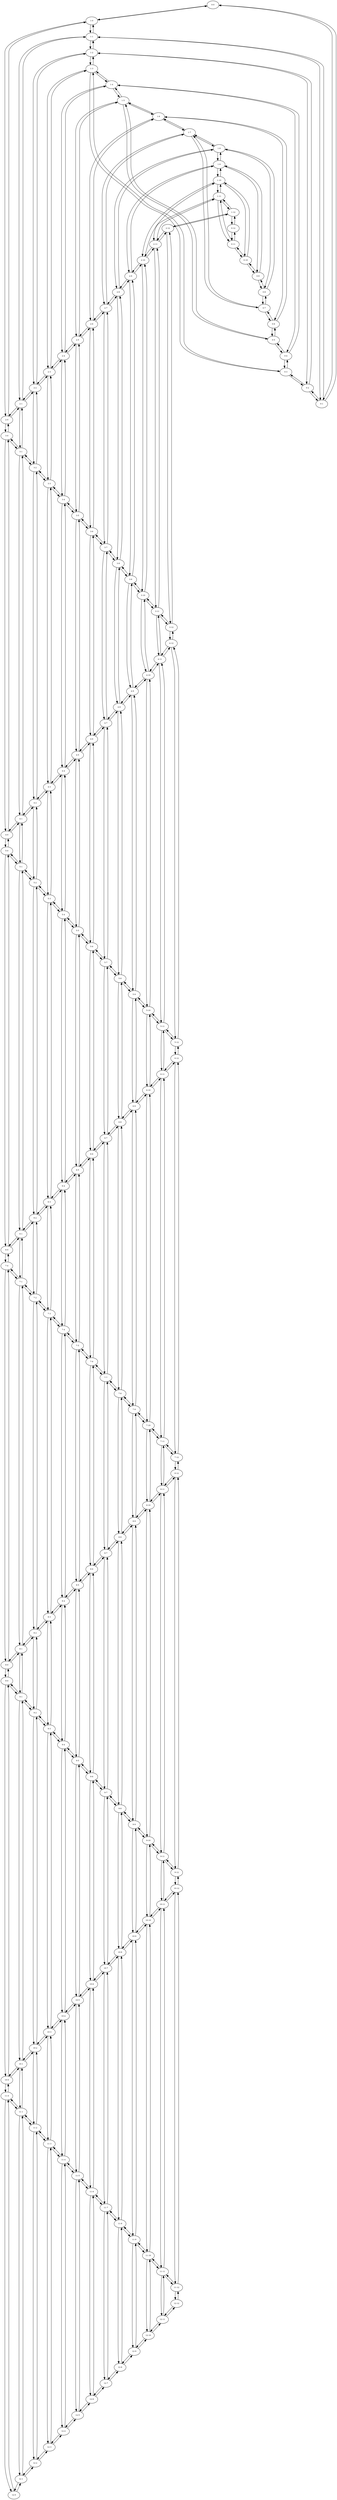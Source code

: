 digraph RGL__DirectedAdjacencyGraph {
    "0-0" [
        fontsize = 8,
        label = "0-0"
    ]

    "1-0" [
        fontsize = 8,
        label = "1-0"
    ]

    "2-0" [
        fontsize = 8,
        label = "2-0"
    ]

    "3-0" [
        fontsize = 8,
        label = "3-0"
    ]

    "4-0" [
        fontsize = 8,
        label = "4-0"
    ]

    "5-0" [
        fontsize = 8,
        label = "5-0"
    ]

    "6-0" [
        fontsize = 8,
        label = "6-0"
    ]

    "7-0" [
        fontsize = 8,
        label = "7-0"
    ]

    "8-0" [
        fontsize = 8,
        label = "8-0"
    ]

    "9-0" [
        fontsize = 8,
        label = "9-0"
    ]

    "10-0" [
        fontsize = 8,
        label = "10-0"
    ]

    "11-0" [
        fontsize = 8,
        label = "11-0"
    ]

    "12-0" [
        fontsize = 8,
        label = "12-0"
    ]

    "0-1" [
        fontsize = 8,
        label = "0-1"
    ]

    "1-1" [
        fontsize = 8,
        label = "1-1"
    ]

    "2-1" [
        fontsize = 8,
        label = "2-1"
    ]

    "3-1" [
        fontsize = 8,
        label = "3-1"
    ]

    "4-1" [
        fontsize = 8,
        label = "4-1"
    ]

    "5-1" [
        fontsize = 8,
        label = "5-1"
    ]

    "6-1" [
        fontsize = 8,
        label = "6-1"
    ]

    "7-1" [
        fontsize = 8,
        label = "7-1"
    ]

    "8-1" [
        fontsize = 8,
        label = "8-1"
    ]

    "9-1" [
        fontsize = 8,
        label = "9-1"
    ]

    "10-1" [
        fontsize = 8,
        label = "10-1"
    ]

    "11-1" [
        fontsize = 8,
        label = "11-1"
    ]

    "12-1" [
        fontsize = 8,
        label = "12-1"
    ]

    "0-2" [
        fontsize = 8,
        label = "0-2"
    ]

    "1-2" [
        fontsize = 8,
        label = "1-2"
    ]

    "2-2" [
        fontsize = 8,
        label = "2-2"
    ]

    "3-2" [
        fontsize = 8,
        label = "3-2"
    ]

    "4-2" [
        fontsize = 8,
        label = "4-2"
    ]

    "5-2" [
        fontsize = 8,
        label = "5-2"
    ]

    "6-2" [
        fontsize = 8,
        label = "6-2"
    ]

    "7-2" [
        fontsize = 8,
        label = "7-2"
    ]

    "8-2" [
        fontsize = 8,
        label = "8-2"
    ]

    "9-2" [
        fontsize = 8,
        label = "9-2"
    ]

    "10-2" [
        fontsize = 8,
        label = "10-2"
    ]

    "11-2" [
        fontsize = 8,
        label = "11-2"
    ]

    "12-2" [
        fontsize = 8,
        label = "12-2"
    ]

    "0-3" [
        fontsize = 8,
        label = "0-3"
    ]

    "1-3" [
        fontsize = 8,
        label = "1-3"
    ]

    "2-3" [
        fontsize = 8,
        label = "2-3"
    ]

    "3-3" [
        fontsize = 8,
        label = "3-3"
    ]

    "4-3" [
        fontsize = 8,
        label = "4-3"
    ]

    "5-3" [
        fontsize = 8,
        label = "5-3"
    ]

    "6-3" [
        fontsize = 8,
        label = "6-3"
    ]

    "7-3" [
        fontsize = 8,
        label = "7-3"
    ]

    "8-3" [
        fontsize = 8,
        label = "8-3"
    ]

    "9-3" [
        fontsize = 8,
        label = "9-3"
    ]

    "10-3" [
        fontsize = 8,
        label = "10-3"
    ]

    "11-3" [
        fontsize = 8,
        label = "11-3"
    ]

    "12-3" [
        fontsize = 8,
        label = "12-3"
    ]

    "0-4" [
        fontsize = 8,
        label = "0-4"
    ]

    "1-4" [
        fontsize = 8,
        label = "1-4"
    ]

    "2-4" [
        fontsize = 8,
        label = "2-4"
    ]

    "3-4" [
        fontsize = 8,
        label = "3-4"
    ]

    "4-4" [
        fontsize = 8,
        label = "4-4"
    ]

    "5-4" [
        fontsize = 8,
        label = "5-4"
    ]

    "6-4" [
        fontsize = 8,
        label = "6-4"
    ]

    "7-4" [
        fontsize = 8,
        label = "7-4"
    ]

    "8-4" [
        fontsize = 8,
        label = "8-4"
    ]

    "9-4" [
        fontsize = 8,
        label = "9-4"
    ]

    "10-4" [
        fontsize = 8,
        label = "10-4"
    ]

    "11-4" [
        fontsize = 8,
        label = "11-4"
    ]

    "12-4" [
        fontsize = 8,
        label = "12-4"
    ]

    "0-5" [
        fontsize = 8,
        label = "0-5"
    ]

    "1-5" [
        fontsize = 8,
        label = "1-5"
    ]

    "2-5" [
        fontsize = 8,
        label = "2-5"
    ]

    "3-5" [
        fontsize = 8,
        label = "3-5"
    ]

    "4-5" [
        fontsize = 8,
        label = "4-5"
    ]

    "5-5" [
        fontsize = 8,
        label = "5-5"
    ]

    "6-5" [
        fontsize = 8,
        label = "6-5"
    ]

    "7-5" [
        fontsize = 8,
        label = "7-5"
    ]

    "8-5" [
        fontsize = 8,
        label = "8-5"
    ]

    "9-5" [
        fontsize = 8,
        label = "9-5"
    ]

    "10-5" [
        fontsize = 8,
        label = "10-5"
    ]

    "11-5" [
        fontsize = 8,
        label = "11-5"
    ]

    "12-5" [
        fontsize = 8,
        label = "12-5"
    ]

    "0-6" [
        fontsize = 8,
        label = "0-6"
    ]

    "1-6" [
        fontsize = 8,
        label = "1-6"
    ]

    "2-6" [
        fontsize = 8,
        label = "2-6"
    ]

    "3-6" [
        fontsize = 8,
        label = "3-6"
    ]

    "4-6" [
        fontsize = 8,
        label = "4-6"
    ]

    "5-6" [
        fontsize = 8,
        label = "5-6"
    ]

    "6-6" [
        fontsize = 8,
        label = "6-6"
    ]

    "7-6" [
        fontsize = 8,
        label = "7-6"
    ]

    "8-6" [
        fontsize = 8,
        label = "8-6"
    ]

    "9-6" [
        fontsize = 8,
        label = "9-6"
    ]

    "10-6" [
        fontsize = 8,
        label = "10-6"
    ]

    "11-6" [
        fontsize = 8,
        label = "11-6"
    ]

    "12-6" [
        fontsize = 8,
        label = "12-6"
    ]

    "0-7" [
        fontsize = 8,
        label = "0-7"
    ]

    "1-7" [
        fontsize = 8,
        label = "1-7"
    ]

    "2-7" [
        fontsize = 8,
        label = "2-7"
    ]

    "3-7" [
        fontsize = 8,
        label = "3-7"
    ]

    "4-7" [
        fontsize = 8,
        label = "4-7"
    ]

    "5-7" [
        fontsize = 8,
        label = "5-7"
    ]

    "6-7" [
        fontsize = 8,
        label = "6-7"
    ]

    "7-7" [
        fontsize = 8,
        label = "7-7"
    ]

    "8-7" [
        fontsize = 8,
        label = "8-7"
    ]

    "9-7" [
        fontsize = 8,
        label = "9-7"
    ]

    "10-7" [
        fontsize = 8,
        label = "10-7"
    ]

    "11-7" [
        fontsize = 8,
        label = "11-7"
    ]

    "12-7" [
        fontsize = 8,
        label = "12-7"
    ]

    "0-8" [
        fontsize = 8,
        label = "0-8"
    ]

    "1-8" [
        fontsize = 8,
        label = "1-8"
    ]

    "2-8" [
        fontsize = 8,
        label = "2-8"
    ]

    "3-8" [
        fontsize = 8,
        label = "3-8"
    ]

    "4-8" [
        fontsize = 8,
        label = "4-8"
    ]

    "5-8" [
        fontsize = 8,
        label = "5-8"
    ]

    "6-8" [
        fontsize = 8,
        label = "6-8"
    ]

    "7-8" [
        fontsize = 8,
        label = "7-8"
    ]

    "8-8" [
        fontsize = 8,
        label = "8-8"
    ]

    "9-8" [
        fontsize = 8,
        label = "9-8"
    ]

    "10-8" [
        fontsize = 8,
        label = "10-8"
    ]

    "11-8" [
        fontsize = 8,
        label = "11-8"
    ]

    "12-8" [
        fontsize = 8,
        label = "12-8"
    ]

    "0-9" [
        fontsize = 8,
        label = "0-9"
    ]

    "1-9" [
        fontsize = 8,
        label = "1-9"
    ]

    "2-9" [
        fontsize = 8,
        label = "2-9"
    ]

    "3-9" [
        fontsize = 8,
        label = "3-9"
    ]

    "4-9" [
        fontsize = 8,
        label = "4-9"
    ]

    "5-9" [
        fontsize = 8,
        label = "5-9"
    ]

    "6-9" [
        fontsize = 8,
        label = "6-9"
    ]

    "7-9" [
        fontsize = 8,
        label = "7-9"
    ]

    "8-9" [
        fontsize = 8,
        label = "8-9"
    ]

    "9-9" [
        fontsize = 8,
        label = "9-9"
    ]

    "10-9" [
        fontsize = 8,
        label = "10-9"
    ]

    "11-9" [
        fontsize = 8,
        label = "11-9"
    ]

    "12-9" [
        fontsize = 8,
        label = "12-9"
    ]

    "0-10" [
        fontsize = 8,
        label = "0-10"
    ]

    "1-10" [
        fontsize = 8,
        label = "1-10"
    ]

    "2-10" [
        fontsize = 8,
        label = "2-10"
    ]

    "3-10" [
        fontsize = 8,
        label = "3-10"
    ]

    "4-10" [
        fontsize = 8,
        label = "4-10"
    ]

    "5-10" [
        fontsize = 8,
        label = "5-10"
    ]

    "6-10" [
        fontsize = 8,
        label = "6-10"
    ]

    "7-10" [
        fontsize = 8,
        label = "7-10"
    ]

    "8-10" [
        fontsize = 8,
        label = "8-10"
    ]

    "9-10" [
        fontsize = 8,
        label = "9-10"
    ]

    "10-10" [
        fontsize = 8,
        label = "10-10"
    ]

    "11-10" [
        fontsize = 8,
        label = "11-10"
    ]

    "12-10" [
        fontsize = 8,
        label = "12-10"
    ]

    "0-11" [
        fontsize = 8,
        label = "0-11"
    ]

    "1-11" [
        fontsize = 8,
        label = "1-11"
    ]

    "2-11" [
        fontsize = 8,
        label = "2-11"
    ]

    "3-11" [
        fontsize = 8,
        label = "3-11"
    ]

    "4-11" [
        fontsize = 8,
        label = "4-11"
    ]

    "5-11" [
        fontsize = 8,
        label = "5-11"
    ]

    "6-11" [
        fontsize = 8,
        label = "6-11"
    ]

    "7-11" [
        fontsize = 8,
        label = "7-11"
    ]

    "8-11" [
        fontsize = 8,
        label = "8-11"
    ]

    "9-11" [
        fontsize = 8,
        label = "9-11"
    ]

    "10-11" [
        fontsize = 8,
        label = "10-11"
    ]

    "11-11" [
        fontsize = 8,
        label = "11-11"
    ]

    "12-11" [
        fontsize = 8,
        label = "12-11"
    ]

    "0-12" [
        fontsize = 8,
        label = "0-12"
    ]

    "1-12" [
        fontsize = 8,
        label = "1-12"
    ]

    "2-12" [
        fontsize = 8,
        label = "2-12"
    ]

    "3-12" [
        fontsize = 8,
        label = "3-12"
    ]

    "4-12" [
        fontsize = 8,
        label = "4-12"
    ]

    "5-12" [
        fontsize = 8,
        label = "5-12"
    ]

    "6-12" [
        fontsize = 8,
        label = "6-12"
    ]

    "7-12" [
        fontsize = 8,
        label = "7-12"
    ]

    "8-12" [
        fontsize = 8,
        label = "8-12"
    ]

    "9-12" [
        fontsize = 8,
        label = "9-12"
    ]

    "10-12" [
        fontsize = 8,
        label = "10-12"
    ]

    "11-12" [
        fontsize = 8,
        label = "11-12"
    ]

    "12-12" [
        fontsize = 8,
        label = "12-12"
    ]

    "0-0" -> "1-0" [
        fontsize = 8
    ]

    "0-0" -> "0-1" [
        fontsize = 8
    ]

    "1-0" -> "2-0" [
        fontsize = 8
    ]

    "1-0" -> "1-1" [
        fontsize = 8
    ]

    "1-0" -> "0-0" [
        fontsize = 8
    ]

    "2-0" -> "3-0" [
        fontsize = 8
    ]

    "2-0" -> "2-1" [
        fontsize = 8
    ]

    "2-0" -> "1-0" [
        fontsize = 8
    ]

    "3-0" -> "4-0" [
        fontsize = 8
    ]

    "3-0" -> "3-1" [
        fontsize = 8
    ]

    "3-0" -> "2-0" [
        fontsize = 8
    ]

    "4-0" -> "5-0" [
        fontsize = 8
    ]

    "4-0" -> "4-1" [
        fontsize = 8
    ]

    "4-0" -> "3-0" [
        fontsize = 8
    ]

    "5-0" -> "6-0" [
        fontsize = 8
    ]

    "5-0" -> "5-1" [
        fontsize = 8
    ]

    "5-0" -> "4-0" [
        fontsize = 8
    ]

    "6-0" -> "7-0" [
        fontsize = 8
    ]

    "6-0" -> "6-1" [
        fontsize = 8
    ]

    "6-0" -> "5-0" [
        fontsize = 8
    ]

    "7-0" -> "8-0" [
        fontsize = 8
    ]

    "7-0" -> "7-1" [
        fontsize = 8
    ]

    "7-0" -> "6-0" [
        fontsize = 8
    ]

    "8-0" -> "9-0" [
        fontsize = 8
    ]

    "8-0" -> "8-1" [
        fontsize = 8
    ]

    "8-0" -> "7-0" [
        fontsize = 8
    ]

    "9-0" -> "10-0" [
        fontsize = 8
    ]

    "9-0" -> "9-1" [
        fontsize = 8
    ]

    "9-0" -> "8-0" [
        fontsize = 8
    ]

    "10-0" -> "11-0" [
        fontsize = 8
    ]

    "10-0" -> "10-1" [
        fontsize = 8
    ]

    "10-0" -> "9-0" [
        fontsize = 8
    ]

    "11-0" -> "12-0" [
        fontsize = 8
    ]

    "11-0" -> "11-1" [
        fontsize = 8
    ]

    "11-0" -> "10-0" [
        fontsize = 8
    ]

    "12-0" -> "12-1" [
        fontsize = 8
    ]

    "12-0" -> "11-0" [
        fontsize = 8
    ]

    "0-1" -> "0-0" [
        fontsize = 8
    ]

    "0-1" -> "1-1" [
        fontsize = 8
    ]

    "0-1" -> "0-2" [
        fontsize = 8
    ]

    "1-1" -> "1-0" [
        fontsize = 8
    ]

    "1-1" -> "2-1" [
        fontsize = 8
    ]

    "1-1" -> "1-2" [
        fontsize = 8
    ]

    "1-1" -> "0-1" [
        fontsize = 8
    ]

    "2-1" -> "2-0" [
        fontsize = 8
    ]

    "2-1" -> "3-1" [
        fontsize = 8
    ]

    "2-1" -> "2-2" [
        fontsize = 8
    ]

    "2-1" -> "1-1" [
        fontsize = 8
    ]

    "3-1" -> "3-0" [
        fontsize = 8
    ]

    "3-1" -> "4-1" [
        fontsize = 8
    ]

    "3-1" -> "3-2" [
        fontsize = 8
    ]

    "3-1" -> "2-1" [
        fontsize = 8
    ]

    "4-1" -> "4-0" [
        fontsize = 8
    ]

    "4-1" -> "5-1" [
        fontsize = 8
    ]

    "4-1" -> "4-2" [
        fontsize = 8
    ]

    "4-1" -> "3-1" [
        fontsize = 8
    ]

    "5-1" -> "5-0" [
        fontsize = 8
    ]

    "5-1" -> "6-1" [
        fontsize = 8
    ]

    "5-1" -> "5-2" [
        fontsize = 8
    ]

    "5-1" -> "4-1" [
        fontsize = 8
    ]

    "6-1" -> "6-0" [
        fontsize = 8
    ]

    "6-1" -> "7-1" [
        fontsize = 8
    ]

    "6-1" -> "6-2" [
        fontsize = 8
    ]

    "6-1" -> "5-1" [
        fontsize = 8
    ]

    "7-1" -> "7-0" [
        fontsize = 8
    ]

    "7-1" -> "8-1" [
        fontsize = 8
    ]

    "7-1" -> "7-2" [
        fontsize = 8
    ]

    "7-1" -> "6-1" [
        fontsize = 8
    ]

    "8-1" -> "8-0" [
        fontsize = 8
    ]

    "8-1" -> "9-1" [
        fontsize = 8
    ]

    "8-1" -> "8-2" [
        fontsize = 8
    ]

    "8-1" -> "7-1" [
        fontsize = 8
    ]

    "9-1" -> "9-0" [
        fontsize = 8
    ]

    "9-1" -> "10-1" [
        fontsize = 8
    ]

    "9-1" -> "9-2" [
        fontsize = 8
    ]

    "9-1" -> "8-1" [
        fontsize = 8
    ]

    "10-1" -> "10-0" [
        fontsize = 8
    ]

    "10-1" -> "11-1" [
        fontsize = 8
    ]

    "10-1" -> "10-2" [
        fontsize = 8
    ]

    "10-1" -> "9-1" [
        fontsize = 8
    ]

    "11-1" -> "11-0" [
        fontsize = 8
    ]

    "11-1" -> "12-1" [
        fontsize = 8
    ]

    "11-1" -> "11-2" [
        fontsize = 8
    ]

    "11-1" -> "10-1" [
        fontsize = 8
    ]

    "12-1" -> "12-0" [
        fontsize = 8
    ]

    "12-1" -> "12-2" [
        fontsize = 8
    ]

    "12-1" -> "11-1" [
        fontsize = 8
    ]

    "0-2" -> "0-1" [
        fontsize = 8
    ]

    "0-2" -> "1-2" [
        fontsize = 8
    ]

    "0-2" -> "0-3" [
        fontsize = 8
    ]

    "1-2" -> "1-1" [
        fontsize = 8
    ]

    "1-2" -> "2-2" [
        fontsize = 8
    ]

    "1-2" -> "1-3" [
        fontsize = 8
    ]

    "1-2" -> "0-2" [
        fontsize = 8
    ]

    "2-2" -> "2-1" [
        fontsize = 8
    ]

    "2-2" -> "3-2" [
        fontsize = 8
    ]

    "2-2" -> "2-3" [
        fontsize = 8
    ]

    "2-2" -> "1-2" [
        fontsize = 8
    ]

    "3-2" -> "3-1" [
        fontsize = 8
    ]

    "3-2" -> "4-2" [
        fontsize = 8
    ]

    "3-2" -> "3-3" [
        fontsize = 8
    ]

    "3-2" -> "2-2" [
        fontsize = 8
    ]

    "4-2" -> "4-1" [
        fontsize = 8
    ]

    "4-2" -> "5-2" [
        fontsize = 8
    ]

    "4-2" -> "4-3" [
        fontsize = 8
    ]

    "4-2" -> "3-2" [
        fontsize = 8
    ]

    "5-2" -> "5-1" [
        fontsize = 8
    ]

    "5-2" -> "6-2" [
        fontsize = 8
    ]

    "5-2" -> "5-3" [
        fontsize = 8
    ]

    "5-2" -> "4-2" [
        fontsize = 8
    ]

    "6-2" -> "6-1" [
        fontsize = 8
    ]

    "6-2" -> "7-2" [
        fontsize = 8
    ]

    "6-2" -> "6-3" [
        fontsize = 8
    ]

    "6-2" -> "5-2" [
        fontsize = 8
    ]

    "7-2" -> "7-1" [
        fontsize = 8
    ]

    "7-2" -> "8-2" [
        fontsize = 8
    ]

    "7-2" -> "7-3" [
        fontsize = 8
    ]

    "7-2" -> "6-2" [
        fontsize = 8
    ]

    "8-2" -> "8-1" [
        fontsize = 8
    ]

    "8-2" -> "9-2" [
        fontsize = 8
    ]

    "8-2" -> "8-3" [
        fontsize = 8
    ]

    "8-2" -> "7-2" [
        fontsize = 8
    ]

    "9-2" -> "9-1" [
        fontsize = 8
    ]

    "9-2" -> "10-2" [
        fontsize = 8
    ]

    "9-2" -> "9-3" [
        fontsize = 8
    ]

    "9-2" -> "8-2" [
        fontsize = 8
    ]

    "10-2" -> "10-1" [
        fontsize = 8
    ]

    "10-2" -> "11-2" [
        fontsize = 8
    ]

    "10-2" -> "10-3" [
        fontsize = 8
    ]

    "10-2" -> "9-2" [
        fontsize = 8
    ]

    "11-2" -> "11-1" [
        fontsize = 8
    ]

    "11-2" -> "12-2" [
        fontsize = 8
    ]

    "11-2" -> "11-3" [
        fontsize = 8
    ]

    "11-2" -> "10-2" [
        fontsize = 8
    ]

    "12-2" -> "12-1" [
        fontsize = 8
    ]

    "12-2" -> "12-3" [
        fontsize = 8
    ]

    "12-2" -> "11-2" [
        fontsize = 8
    ]

    "0-3" -> "0-2" [
        fontsize = 8
    ]

    "0-3" -> "1-3" [
        fontsize = 8
    ]

    "0-3" -> "0-4" [
        fontsize = 8
    ]

    "1-3" -> "1-2" [
        fontsize = 8
    ]

    "1-3" -> "2-3" [
        fontsize = 8
    ]

    "1-3" -> "1-4" [
        fontsize = 8
    ]

    "1-3" -> "0-3" [
        fontsize = 8
    ]

    "2-3" -> "2-2" [
        fontsize = 8
    ]

    "2-3" -> "3-3" [
        fontsize = 8
    ]

    "2-3" -> "2-4" [
        fontsize = 8
    ]

    "2-3" -> "1-3" [
        fontsize = 8
    ]

    "3-3" -> "3-2" [
        fontsize = 8
    ]

    "3-3" -> "4-3" [
        fontsize = 8
    ]

    "3-3" -> "3-4" [
        fontsize = 8
    ]

    "3-3" -> "2-3" [
        fontsize = 8
    ]

    "4-3" -> "4-2" [
        fontsize = 8
    ]

    "4-3" -> "5-3" [
        fontsize = 8
    ]

    "4-3" -> "4-4" [
        fontsize = 8
    ]

    "4-3" -> "3-3" [
        fontsize = 8
    ]

    "5-3" -> "5-2" [
        fontsize = 8
    ]

    "5-3" -> "6-3" [
        fontsize = 8
    ]

    "5-3" -> "5-4" [
        fontsize = 8
    ]

    "5-3" -> "4-3" [
        fontsize = 8
    ]

    "6-3" -> "6-2" [
        fontsize = 8
    ]

    "6-3" -> "7-3" [
        fontsize = 8
    ]

    "6-3" -> "6-4" [
        fontsize = 8
    ]

    "6-3" -> "5-3" [
        fontsize = 8
    ]

    "7-3" -> "7-2" [
        fontsize = 8
    ]

    "7-3" -> "8-3" [
        fontsize = 8
    ]

    "7-3" -> "7-4" [
        fontsize = 8
    ]

    "7-3" -> "6-3" [
        fontsize = 8
    ]

    "8-3" -> "8-2" [
        fontsize = 8
    ]

    "8-3" -> "9-3" [
        fontsize = 8
    ]

    "8-3" -> "8-4" [
        fontsize = 8
    ]

    "8-3" -> "7-3" [
        fontsize = 8
    ]

    "9-3" -> "9-2" [
        fontsize = 8
    ]

    "9-3" -> "10-3" [
        fontsize = 8
    ]

    "9-3" -> "9-4" [
        fontsize = 8
    ]

    "9-3" -> "8-3" [
        fontsize = 8
    ]

    "10-3" -> "10-2" [
        fontsize = 8
    ]

    "10-3" -> "11-3" [
        fontsize = 8
    ]

    "10-3" -> "10-4" [
        fontsize = 8
    ]

    "10-3" -> "9-3" [
        fontsize = 8
    ]

    "11-3" -> "11-2" [
        fontsize = 8
    ]

    "11-3" -> "12-3" [
        fontsize = 8
    ]

    "11-3" -> "11-4" [
        fontsize = 8
    ]

    "11-3" -> "10-3" [
        fontsize = 8
    ]

    "12-3" -> "12-2" [
        fontsize = 8
    ]

    "12-3" -> "12-4" [
        fontsize = 8
    ]

    "12-3" -> "11-3" [
        fontsize = 8
    ]

    "0-4" -> "0-3" [
        fontsize = 8
    ]

    "0-4" -> "1-4" [
        fontsize = 8
    ]

    "0-4" -> "0-5" [
        fontsize = 8
    ]

    "1-4" -> "1-3" [
        fontsize = 8
    ]

    "1-4" -> "2-4" [
        fontsize = 8
    ]

    "1-4" -> "1-5" [
        fontsize = 8
    ]

    "1-4" -> "0-4" [
        fontsize = 8
    ]

    "2-4" -> "2-3" [
        fontsize = 8
    ]

    "2-4" -> "3-4" [
        fontsize = 8
    ]

    "2-4" -> "2-5" [
        fontsize = 8
    ]

    "2-4" -> "1-4" [
        fontsize = 8
    ]

    "3-4" -> "3-3" [
        fontsize = 8
    ]

    "3-4" -> "4-4" [
        fontsize = 8
    ]

    "3-4" -> "3-5" [
        fontsize = 8
    ]

    "3-4" -> "2-4" [
        fontsize = 8
    ]

    "4-4" -> "4-3" [
        fontsize = 8
    ]

    "4-4" -> "5-4" [
        fontsize = 8
    ]

    "4-4" -> "4-5" [
        fontsize = 8
    ]

    "4-4" -> "3-4" [
        fontsize = 8
    ]

    "5-4" -> "5-3" [
        fontsize = 8
    ]

    "5-4" -> "6-4" [
        fontsize = 8
    ]

    "5-4" -> "5-5" [
        fontsize = 8
    ]

    "5-4" -> "4-4" [
        fontsize = 8
    ]

    "6-4" -> "6-3" [
        fontsize = 8
    ]

    "6-4" -> "7-4" [
        fontsize = 8
    ]

    "6-4" -> "6-5" [
        fontsize = 8
    ]

    "6-4" -> "5-4" [
        fontsize = 8
    ]

    "7-4" -> "7-3" [
        fontsize = 8
    ]

    "7-4" -> "8-4" [
        fontsize = 8
    ]

    "7-4" -> "7-5" [
        fontsize = 8
    ]

    "7-4" -> "6-4" [
        fontsize = 8
    ]

    "8-4" -> "8-3" [
        fontsize = 8
    ]

    "8-4" -> "9-4" [
        fontsize = 8
    ]

    "8-4" -> "8-5" [
        fontsize = 8
    ]

    "8-4" -> "7-4" [
        fontsize = 8
    ]

    "9-4" -> "9-3" [
        fontsize = 8
    ]

    "9-4" -> "10-4" [
        fontsize = 8
    ]

    "9-4" -> "9-5" [
        fontsize = 8
    ]

    "9-4" -> "8-4" [
        fontsize = 8
    ]

    "10-4" -> "10-3" [
        fontsize = 8
    ]

    "10-4" -> "11-4" [
        fontsize = 8
    ]

    "10-4" -> "10-5" [
        fontsize = 8
    ]

    "10-4" -> "9-4" [
        fontsize = 8
    ]

    "11-4" -> "11-3" [
        fontsize = 8
    ]

    "11-4" -> "12-4" [
        fontsize = 8
    ]

    "11-4" -> "11-5" [
        fontsize = 8
    ]

    "11-4" -> "10-4" [
        fontsize = 8
    ]

    "12-4" -> "12-3" [
        fontsize = 8
    ]

    "12-4" -> "12-5" [
        fontsize = 8
    ]

    "12-4" -> "11-4" [
        fontsize = 8
    ]

    "0-5" -> "0-4" [
        fontsize = 8
    ]

    "0-5" -> "1-5" [
        fontsize = 8
    ]

    "0-5" -> "0-6" [
        fontsize = 8
    ]

    "1-5" -> "1-4" [
        fontsize = 8
    ]

    "1-5" -> "2-5" [
        fontsize = 8
    ]

    "1-5" -> "1-6" [
        fontsize = 8
    ]

    "1-5" -> "0-5" [
        fontsize = 8
    ]

    "2-5" -> "2-4" [
        fontsize = 8
    ]

    "2-5" -> "3-5" [
        fontsize = 8
    ]

    "2-5" -> "2-6" [
        fontsize = 8
    ]

    "2-5" -> "1-5" [
        fontsize = 8
    ]

    "3-5" -> "3-4" [
        fontsize = 8
    ]

    "3-5" -> "4-5" [
        fontsize = 8
    ]

    "3-5" -> "3-6" [
        fontsize = 8
    ]

    "3-5" -> "2-5" [
        fontsize = 8
    ]

    "4-5" -> "4-4" [
        fontsize = 8
    ]

    "4-5" -> "5-5" [
        fontsize = 8
    ]

    "4-5" -> "4-6" [
        fontsize = 8
    ]

    "4-5" -> "3-5" [
        fontsize = 8
    ]

    "5-5" -> "5-4" [
        fontsize = 8
    ]

    "5-5" -> "6-5" [
        fontsize = 8
    ]

    "5-5" -> "5-6" [
        fontsize = 8
    ]

    "5-5" -> "4-5" [
        fontsize = 8
    ]

    "6-5" -> "6-4" [
        fontsize = 8
    ]

    "6-5" -> "7-5" [
        fontsize = 8
    ]

    "6-5" -> "6-6" [
        fontsize = 8
    ]

    "6-5" -> "5-5" [
        fontsize = 8
    ]

    "7-5" -> "7-4" [
        fontsize = 8
    ]

    "7-5" -> "8-5" [
        fontsize = 8
    ]

    "7-5" -> "7-6" [
        fontsize = 8
    ]

    "7-5" -> "6-5" [
        fontsize = 8
    ]

    "8-5" -> "8-4" [
        fontsize = 8
    ]

    "8-5" -> "9-5" [
        fontsize = 8
    ]

    "8-5" -> "8-6" [
        fontsize = 8
    ]

    "8-5" -> "7-5" [
        fontsize = 8
    ]

    "9-5" -> "9-4" [
        fontsize = 8
    ]

    "9-5" -> "10-5" [
        fontsize = 8
    ]

    "9-5" -> "9-6" [
        fontsize = 8
    ]

    "9-5" -> "8-5" [
        fontsize = 8
    ]

    "10-5" -> "10-4" [
        fontsize = 8
    ]

    "10-5" -> "11-5" [
        fontsize = 8
    ]

    "10-5" -> "10-6" [
        fontsize = 8
    ]

    "10-5" -> "9-5" [
        fontsize = 8
    ]

    "11-5" -> "11-4" [
        fontsize = 8
    ]

    "11-5" -> "12-5" [
        fontsize = 8
    ]

    "11-5" -> "11-6" [
        fontsize = 8
    ]

    "11-5" -> "10-5" [
        fontsize = 8
    ]

    "12-5" -> "12-4" [
        fontsize = 8
    ]

    "12-5" -> "12-6" [
        fontsize = 8
    ]

    "12-5" -> "11-5" [
        fontsize = 8
    ]

    "0-6" -> "0-5" [
        fontsize = 8
    ]

    "0-6" -> "1-6" [
        fontsize = 8
    ]

    "0-6" -> "0-7" [
        fontsize = 8
    ]

    "1-6" -> "1-5" [
        fontsize = 8
    ]

    "1-6" -> "2-6" [
        fontsize = 8
    ]

    "1-6" -> "1-7" [
        fontsize = 8
    ]

    "1-6" -> "0-6" [
        fontsize = 8
    ]

    "2-6" -> "2-5" [
        fontsize = 8
    ]

    "2-6" -> "3-6" [
        fontsize = 8
    ]

    "2-6" -> "2-7" [
        fontsize = 8
    ]

    "2-6" -> "1-6" [
        fontsize = 8
    ]

    "3-6" -> "3-5" [
        fontsize = 8
    ]

    "3-6" -> "4-6" [
        fontsize = 8
    ]

    "3-6" -> "3-7" [
        fontsize = 8
    ]

    "3-6" -> "2-6" [
        fontsize = 8
    ]

    "4-6" -> "4-5" [
        fontsize = 8
    ]

    "4-6" -> "5-6" [
        fontsize = 8
    ]

    "4-6" -> "4-7" [
        fontsize = 8
    ]

    "4-6" -> "3-6" [
        fontsize = 8
    ]

    "5-6" -> "5-5" [
        fontsize = 8
    ]

    "5-6" -> "6-6" [
        fontsize = 8
    ]

    "5-6" -> "5-7" [
        fontsize = 8
    ]

    "5-6" -> "4-6" [
        fontsize = 8
    ]

    "6-6" -> "6-5" [
        fontsize = 8
    ]

    "6-6" -> "7-6" [
        fontsize = 8
    ]

    "6-6" -> "6-7" [
        fontsize = 8
    ]

    "6-6" -> "5-6" [
        fontsize = 8
    ]

    "7-6" -> "7-5" [
        fontsize = 8
    ]

    "7-6" -> "8-6" [
        fontsize = 8
    ]

    "7-6" -> "7-7" [
        fontsize = 8
    ]

    "7-6" -> "6-6" [
        fontsize = 8
    ]

    "8-6" -> "8-5" [
        fontsize = 8
    ]

    "8-6" -> "9-6" [
        fontsize = 8
    ]

    "8-6" -> "8-7" [
        fontsize = 8
    ]

    "8-6" -> "7-6" [
        fontsize = 8
    ]

    "9-6" -> "9-5" [
        fontsize = 8
    ]

    "9-6" -> "10-6" [
        fontsize = 8
    ]

    "9-6" -> "9-7" [
        fontsize = 8
    ]

    "9-6" -> "8-6" [
        fontsize = 8
    ]

    "10-6" -> "10-5" [
        fontsize = 8
    ]

    "10-6" -> "11-6" [
        fontsize = 8
    ]

    "10-6" -> "10-7" [
        fontsize = 8
    ]

    "10-6" -> "9-6" [
        fontsize = 8
    ]

    "11-6" -> "11-5" [
        fontsize = 8
    ]

    "11-6" -> "12-6" [
        fontsize = 8
    ]

    "11-6" -> "11-7" [
        fontsize = 8
    ]

    "11-6" -> "10-6" [
        fontsize = 8
    ]

    "12-6" -> "12-5" [
        fontsize = 8
    ]

    "12-6" -> "12-7" [
        fontsize = 8
    ]

    "12-6" -> "11-6" [
        fontsize = 8
    ]

    "0-7" -> "0-6" [
        fontsize = 8
    ]

    "0-7" -> "1-7" [
        fontsize = 8
    ]

    "0-7" -> "0-8" [
        fontsize = 8
    ]

    "1-7" -> "1-6" [
        fontsize = 8
    ]

    "1-7" -> "2-7" [
        fontsize = 8
    ]

    "1-7" -> "1-8" [
        fontsize = 8
    ]

    "1-7" -> "0-7" [
        fontsize = 8
    ]

    "2-7" -> "2-6" [
        fontsize = 8
    ]

    "2-7" -> "3-7" [
        fontsize = 8
    ]

    "2-7" -> "2-8" [
        fontsize = 8
    ]

    "2-7" -> "1-7" [
        fontsize = 8
    ]

    "3-7" -> "3-6" [
        fontsize = 8
    ]

    "3-7" -> "4-7" [
        fontsize = 8
    ]

    "3-7" -> "3-8" [
        fontsize = 8
    ]

    "3-7" -> "2-7" [
        fontsize = 8
    ]

    "4-7" -> "4-6" [
        fontsize = 8
    ]

    "4-7" -> "5-7" [
        fontsize = 8
    ]

    "4-7" -> "4-8" [
        fontsize = 8
    ]

    "4-7" -> "3-7" [
        fontsize = 8
    ]

    "5-7" -> "5-6" [
        fontsize = 8
    ]

    "5-7" -> "6-7" [
        fontsize = 8
    ]

    "5-7" -> "5-8" [
        fontsize = 8
    ]

    "5-7" -> "4-7" [
        fontsize = 8
    ]

    "6-7" -> "6-6" [
        fontsize = 8
    ]

    "6-7" -> "7-7" [
        fontsize = 8
    ]

    "6-7" -> "6-8" [
        fontsize = 8
    ]

    "6-7" -> "5-7" [
        fontsize = 8
    ]

    "7-7" -> "7-6" [
        fontsize = 8
    ]

    "7-7" -> "8-7" [
        fontsize = 8
    ]

    "7-7" -> "7-8" [
        fontsize = 8
    ]

    "7-7" -> "6-7" [
        fontsize = 8
    ]

    "8-7" -> "8-6" [
        fontsize = 8
    ]

    "8-7" -> "9-7" [
        fontsize = 8
    ]

    "8-7" -> "8-8" [
        fontsize = 8
    ]

    "8-7" -> "7-7" [
        fontsize = 8
    ]

    "9-7" -> "9-6" [
        fontsize = 8
    ]

    "9-7" -> "10-7" [
        fontsize = 8
    ]

    "9-7" -> "9-8" [
        fontsize = 8
    ]

    "9-7" -> "8-7" [
        fontsize = 8
    ]

    "10-7" -> "10-6" [
        fontsize = 8
    ]

    "10-7" -> "11-7" [
        fontsize = 8
    ]

    "10-7" -> "10-8" [
        fontsize = 8
    ]

    "10-7" -> "9-7" [
        fontsize = 8
    ]

    "11-7" -> "11-6" [
        fontsize = 8
    ]

    "11-7" -> "12-7" [
        fontsize = 8
    ]

    "11-7" -> "11-8" [
        fontsize = 8
    ]

    "11-7" -> "10-7" [
        fontsize = 8
    ]

    "12-7" -> "12-6" [
        fontsize = 8
    ]

    "12-7" -> "12-8" [
        fontsize = 8
    ]

    "12-7" -> "11-7" [
        fontsize = 8
    ]

    "0-8" -> "0-7" [
        fontsize = 8
    ]

    "0-8" -> "1-8" [
        fontsize = 8
    ]

    "0-8" -> "0-9" [
        fontsize = 8
    ]

    "1-8" -> "1-7" [
        fontsize = 8
    ]

    "1-8" -> "2-8" [
        fontsize = 8
    ]

    "1-8" -> "1-9" [
        fontsize = 8
    ]

    "1-8" -> "0-8" [
        fontsize = 8
    ]

    "2-8" -> "2-7" [
        fontsize = 8
    ]

    "2-8" -> "3-8" [
        fontsize = 8
    ]

    "2-8" -> "2-9" [
        fontsize = 8
    ]

    "2-8" -> "1-8" [
        fontsize = 8
    ]

    "3-8" -> "3-7" [
        fontsize = 8
    ]

    "3-8" -> "4-8" [
        fontsize = 8
    ]

    "3-8" -> "3-9" [
        fontsize = 8
    ]

    "3-8" -> "2-8" [
        fontsize = 8
    ]

    "4-8" -> "4-7" [
        fontsize = 8
    ]

    "4-8" -> "5-8" [
        fontsize = 8
    ]

    "4-8" -> "4-9" [
        fontsize = 8
    ]

    "4-8" -> "3-8" [
        fontsize = 8
    ]

    "5-8" -> "5-7" [
        fontsize = 8
    ]

    "5-8" -> "6-8" [
        fontsize = 8
    ]

    "5-8" -> "5-9" [
        fontsize = 8
    ]

    "5-8" -> "4-8" [
        fontsize = 8
    ]

    "6-8" -> "6-7" [
        fontsize = 8
    ]

    "6-8" -> "7-8" [
        fontsize = 8
    ]

    "6-8" -> "6-9" [
        fontsize = 8
    ]

    "6-8" -> "5-8" [
        fontsize = 8
    ]

    "7-8" -> "7-7" [
        fontsize = 8
    ]

    "7-8" -> "8-8" [
        fontsize = 8
    ]

    "7-8" -> "7-9" [
        fontsize = 8
    ]

    "7-8" -> "6-8" [
        fontsize = 8
    ]

    "8-8" -> "8-7" [
        fontsize = 8
    ]

    "8-8" -> "9-8" [
        fontsize = 8
    ]

    "8-8" -> "8-9" [
        fontsize = 8
    ]

    "8-8" -> "7-8" [
        fontsize = 8
    ]

    "9-8" -> "9-7" [
        fontsize = 8
    ]

    "9-8" -> "10-8" [
        fontsize = 8
    ]

    "9-8" -> "9-9" [
        fontsize = 8
    ]

    "9-8" -> "8-8" [
        fontsize = 8
    ]

    "10-8" -> "10-7" [
        fontsize = 8
    ]

    "10-8" -> "11-8" [
        fontsize = 8
    ]

    "10-8" -> "10-9" [
        fontsize = 8
    ]

    "10-8" -> "9-8" [
        fontsize = 8
    ]

    "11-8" -> "11-7" [
        fontsize = 8
    ]

    "11-8" -> "12-8" [
        fontsize = 8
    ]

    "11-8" -> "11-9" [
        fontsize = 8
    ]

    "11-8" -> "10-8" [
        fontsize = 8
    ]

    "12-8" -> "12-7" [
        fontsize = 8
    ]

    "12-8" -> "12-9" [
        fontsize = 8
    ]

    "12-8" -> "11-8" [
        fontsize = 8
    ]

    "0-9" -> "0-8" [
        fontsize = 8
    ]

    "0-9" -> "1-9" [
        fontsize = 8
    ]

    "0-9" -> "0-10" [
        fontsize = 8
    ]

    "1-9" -> "1-8" [
        fontsize = 8
    ]

    "1-9" -> "2-9" [
        fontsize = 8
    ]

    "1-9" -> "1-10" [
        fontsize = 8
    ]

    "1-9" -> "0-9" [
        fontsize = 8
    ]

    "2-9" -> "2-8" [
        fontsize = 8
    ]

    "2-9" -> "3-9" [
        fontsize = 8
    ]

    "2-9" -> "2-10" [
        fontsize = 8
    ]

    "2-9" -> "1-9" [
        fontsize = 8
    ]

    "3-9" -> "3-8" [
        fontsize = 8
    ]

    "3-9" -> "4-9" [
        fontsize = 8
    ]

    "3-9" -> "3-10" [
        fontsize = 8
    ]

    "3-9" -> "2-9" [
        fontsize = 8
    ]

    "4-9" -> "4-8" [
        fontsize = 8
    ]

    "4-9" -> "5-9" [
        fontsize = 8
    ]

    "4-9" -> "4-10" [
        fontsize = 8
    ]

    "4-9" -> "3-9" [
        fontsize = 8
    ]

    "5-9" -> "5-8" [
        fontsize = 8
    ]

    "5-9" -> "6-9" [
        fontsize = 8
    ]

    "5-9" -> "5-10" [
        fontsize = 8
    ]

    "5-9" -> "4-9" [
        fontsize = 8
    ]

    "6-9" -> "6-8" [
        fontsize = 8
    ]

    "6-9" -> "7-9" [
        fontsize = 8
    ]

    "6-9" -> "6-10" [
        fontsize = 8
    ]

    "6-9" -> "5-9" [
        fontsize = 8
    ]

    "7-9" -> "7-8" [
        fontsize = 8
    ]

    "7-9" -> "8-9" [
        fontsize = 8
    ]

    "7-9" -> "7-10" [
        fontsize = 8
    ]

    "7-9" -> "6-9" [
        fontsize = 8
    ]

    "8-9" -> "8-8" [
        fontsize = 8
    ]

    "8-9" -> "9-9" [
        fontsize = 8
    ]

    "8-9" -> "8-10" [
        fontsize = 8
    ]

    "8-9" -> "7-9" [
        fontsize = 8
    ]

    "9-9" -> "9-8" [
        fontsize = 8
    ]

    "9-9" -> "10-9" [
        fontsize = 8
    ]

    "9-9" -> "9-10" [
        fontsize = 8
    ]

    "9-9" -> "8-9" [
        fontsize = 8
    ]

    "10-9" -> "10-8" [
        fontsize = 8
    ]

    "10-9" -> "11-9" [
        fontsize = 8
    ]

    "10-9" -> "10-10" [
        fontsize = 8
    ]

    "10-9" -> "9-9" [
        fontsize = 8
    ]

    "11-9" -> "11-8" [
        fontsize = 8
    ]

    "11-9" -> "12-9" [
        fontsize = 8
    ]

    "11-9" -> "11-10" [
        fontsize = 8
    ]

    "11-9" -> "10-9" [
        fontsize = 8
    ]

    "12-9" -> "12-8" [
        fontsize = 8
    ]

    "12-9" -> "12-10" [
        fontsize = 8
    ]

    "12-9" -> "11-9" [
        fontsize = 8
    ]

    "0-10" -> "0-9" [
        fontsize = 8
    ]

    "0-10" -> "1-10" [
        fontsize = 8
    ]

    "0-10" -> "0-11" [
        fontsize = 8
    ]

    "1-10" -> "1-9" [
        fontsize = 8
    ]

    "1-10" -> "2-10" [
        fontsize = 8
    ]

    "1-10" -> "1-11" [
        fontsize = 8
    ]

    "1-10" -> "0-10" [
        fontsize = 8
    ]

    "2-10" -> "2-9" [
        fontsize = 8
    ]

    "2-10" -> "3-10" [
        fontsize = 8
    ]

    "2-10" -> "2-11" [
        fontsize = 8
    ]

    "2-10" -> "1-10" [
        fontsize = 8
    ]

    "3-10" -> "3-9" [
        fontsize = 8
    ]

    "3-10" -> "4-10" [
        fontsize = 8
    ]

    "3-10" -> "3-11" [
        fontsize = 8
    ]

    "3-10" -> "2-10" [
        fontsize = 8
    ]

    "4-10" -> "4-9" [
        fontsize = 8
    ]

    "4-10" -> "5-10" [
        fontsize = 8
    ]

    "4-10" -> "4-11" [
        fontsize = 8
    ]

    "4-10" -> "3-10" [
        fontsize = 8
    ]

    "5-10" -> "5-9" [
        fontsize = 8
    ]

    "5-10" -> "6-10" [
        fontsize = 8
    ]

    "5-10" -> "5-11" [
        fontsize = 8
    ]

    "5-10" -> "4-10" [
        fontsize = 8
    ]

    "6-10" -> "6-9" [
        fontsize = 8
    ]

    "6-10" -> "7-10" [
        fontsize = 8
    ]

    "6-10" -> "6-11" [
        fontsize = 8
    ]

    "6-10" -> "5-10" [
        fontsize = 8
    ]

    "7-10" -> "7-9" [
        fontsize = 8
    ]

    "7-10" -> "8-10" [
        fontsize = 8
    ]

    "7-10" -> "7-11" [
        fontsize = 8
    ]

    "7-10" -> "6-10" [
        fontsize = 8
    ]

    "8-10" -> "8-9" [
        fontsize = 8
    ]

    "8-10" -> "9-10" [
        fontsize = 8
    ]

    "8-10" -> "8-11" [
        fontsize = 8
    ]

    "8-10" -> "7-10" [
        fontsize = 8
    ]

    "9-10" -> "9-9" [
        fontsize = 8
    ]

    "9-10" -> "10-10" [
        fontsize = 8
    ]

    "9-10" -> "9-11" [
        fontsize = 8
    ]

    "9-10" -> "8-10" [
        fontsize = 8
    ]

    "10-10" -> "10-9" [
        fontsize = 8
    ]

    "10-10" -> "11-10" [
        fontsize = 8
    ]

    "10-10" -> "10-11" [
        fontsize = 8
    ]

    "10-10" -> "9-10" [
        fontsize = 8
    ]

    "11-10" -> "11-9" [
        fontsize = 8
    ]

    "11-10" -> "12-10" [
        fontsize = 8
    ]

    "11-10" -> "11-11" [
        fontsize = 8
    ]

    "11-10" -> "10-10" [
        fontsize = 8
    ]

    "12-10" -> "12-9" [
        fontsize = 8
    ]

    "12-10" -> "12-11" [
        fontsize = 8
    ]

    "12-10" -> "11-10" [
        fontsize = 8
    ]

    "0-11" -> "0-10" [
        fontsize = 8
    ]

    "0-11" -> "1-11" [
        fontsize = 8
    ]

    "0-11" -> "0-12" [
        fontsize = 8
    ]

    "1-11" -> "1-10" [
        fontsize = 8
    ]

    "1-11" -> "2-11" [
        fontsize = 8
    ]

    "1-11" -> "1-12" [
        fontsize = 8
    ]

    "1-11" -> "0-11" [
        fontsize = 8
    ]

    "2-11" -> "2-10" [
        fontsize = 8
    ]

    "2-11" -> "3-11" [
        fontsize = 8
    ]

    "2-11" -> "2-12" [
        fontsize = 8
    ]

    "2-11" -> "1-11" [
        fontsize = 8
    ]

    "3-11" -> "3-10" [
        fontsize = 8
    ]

    "3-11" -> "4-11" [
        fontsize = 8
    ]

    "3-11" -> "3-12" [
        fontsize = 8
    ]

    "3-11" -> "2-11" [
        fontsize = 8
    ]

    "4-11" -> "4-10" [
        fontsize = 8
    ]

    "4-11" -> "5-11" [
        fontsize = 8
    ]

    "4-11" -> "4-12" [
        fontsize = 8
    ]

    "4-11" -> "3-11" [
        fontsize = 8
    ]

    "5-11" -> "5-10" [
        fontsize = 8
    ]

    "5-11" -> "6-11" [
        fontsize = 8
    ]

    "5-11" -> "5-12" [
        fontsize = 8
    ]

    "5-11" -> "4-11" [
        fontsize = 8
    ]

    "6-11" -> "6-10" [
        fontsize = 8
    ]

    "6-11" -> "7-11" [
        fontsize = 8
    ]

    "6-11" -> "6-12" [
        fontsize = 8
    ]

    "6-11" -> "5-11" [
        fontsize = 8
    ]

    "7-11" -> "7-10" [
        fontsize = 8
    ]

    "7-11" -> "8-11" [
        fontsize = 8
    ]

    "7-11" -> "7-12" [
        fontsize = 8
    ]

    "7-11" -> "6-11" [
        fontsize = 8
    ]

    "8-11" -> "8-10" [
        fontsize = 8
    ]

    "8-11" -> "9-11" [
        fontsize = 8
    ]

    "8-11" -> "8-12" [
        fontsize = 8
    ]

    "8-11" -> "7-11" [
        fontsize = 8
    ]

    "9-11" -> "9-10" [
        fontsize = 8
    ]

    "9-11" -> "10-11" [
        fontsize = 8
    ]

    "9-11" -> "9-12" [
        fontsize = 8
    ]

    "9-11" -> "8-11" [
        fontsize = 8
    ]

    "10-11" -> "10-10" [
        fontsize = 8
    ]

    "10-11" -> "11-11" [
        fontsize = 8
    ]

    "10-11" -> "10-12" [
        fontsize = 8
    ]

    "10-11" -> "9-11" [
        fontsize = 8
    ]

    "11-11" -> "11-10" [
        fontsize = 8
    ]

    "11-11" -> "12-11" [
        fontsize = 8
    ]

    "11-11" -> "11-12" [
        fontsize = 8
    ]

    "11-11" -> "10-11" [
        fontsize = 8
    ]

    "12-11" -> "12-10" [
        fontsize = 8
    ]

    "12-11" -> "12-12" [
        fontsize = 8
    ]

    "12-11" -> "11-11" [
        fontsize = 8
    ]

    "0-12" -> "0-11" [
        fontsize = 8
    ]

    "0-12" -> "1-12" [
        fontsize = 8
    ]

    "1-12" -> "1-11" [
        fontsize = 8
    ]

    "1-12" -> "2-12" [
        fontsize = 8
    ]

    "1-12" -> "0-12" [
        fontsize = 8
    ]

    "2-12" -> "2-11" [
        fontsize = 8
    ]

    "2-12" -> "3-12" [
        fontsize = 8
    ]

    "2-12" -> "1-12" [
        fontsize = 8
    ]

    "3-12" -> "3-11" [
        fontsize = 8
    ]

    "3-12" -> "4-12" [
        fontsize = 8
    ]

    "3-12" -> "2-12" [
        fontsize = 8
    ]

    "4-12" -> "4-11" [
        fontsize = 8
    ]

    "4-12" -> "5-12" [
        fontsize = 8
    ]

    "4-12" -> "3-12" [
        fontsize = 8
    ]

    "5-12" -> "5-11" [
        fontsize = 8
    ]

    "5-12" -> "6-12" [
        fontsize = 8
    ]

    "5-12" -> "4-12" [
        fontsize = 8
    ]

    "6-12" -> "6-11" [
        fontsize = 8
    ]

    "6-12" -> "7-12" [
        fontsize = 8
    ]

    "6-12" -> "5-12" [
        fontsize = 8
    ]

    "7-12" -> "7-11" [
        fontsize = 8
    ]

    "7-12" -> "8-12" [
        fontsize = 8
    ]

    "7-12" -> "6-12" [
        fontsize = 8
    ]

    "8-12" -> "8-11" [
        fontsize = 8
    ]

    "8-12" -> "9-12" [
        fontsize = 8
    ]

    "8-12" -> "7-12" [
        fontsize = 8
    ]

    "9-12" -> "9-11" [
        fontsize = 8
    ]

    "9-12" -> "10-12" [
        fontsize = 8
    ]

    "9-12" -> "8-12" [
        fontsize = 8
    ]

    "10-12" -> "10-11" [
        fontsize = 8
    ]

    "10-12" -> "11-12" [
        fontsize = 8
    ]

    "10-12" -> "9-12" [
        fontsize = 8
    ]

    "11-12" -> "11-11" [
        fontsize = 8
    ]

    "11-12" -> "12-12" [
        fontsize = 8
    ]

    "11-12" -> "10-12" [
        fontsize = 8
    ]

    "12-12" -> "12-11" [
        fontsize = 8
    ]

    "12-12" -> "11-12" [
        fontsize = 8
    ]
}
